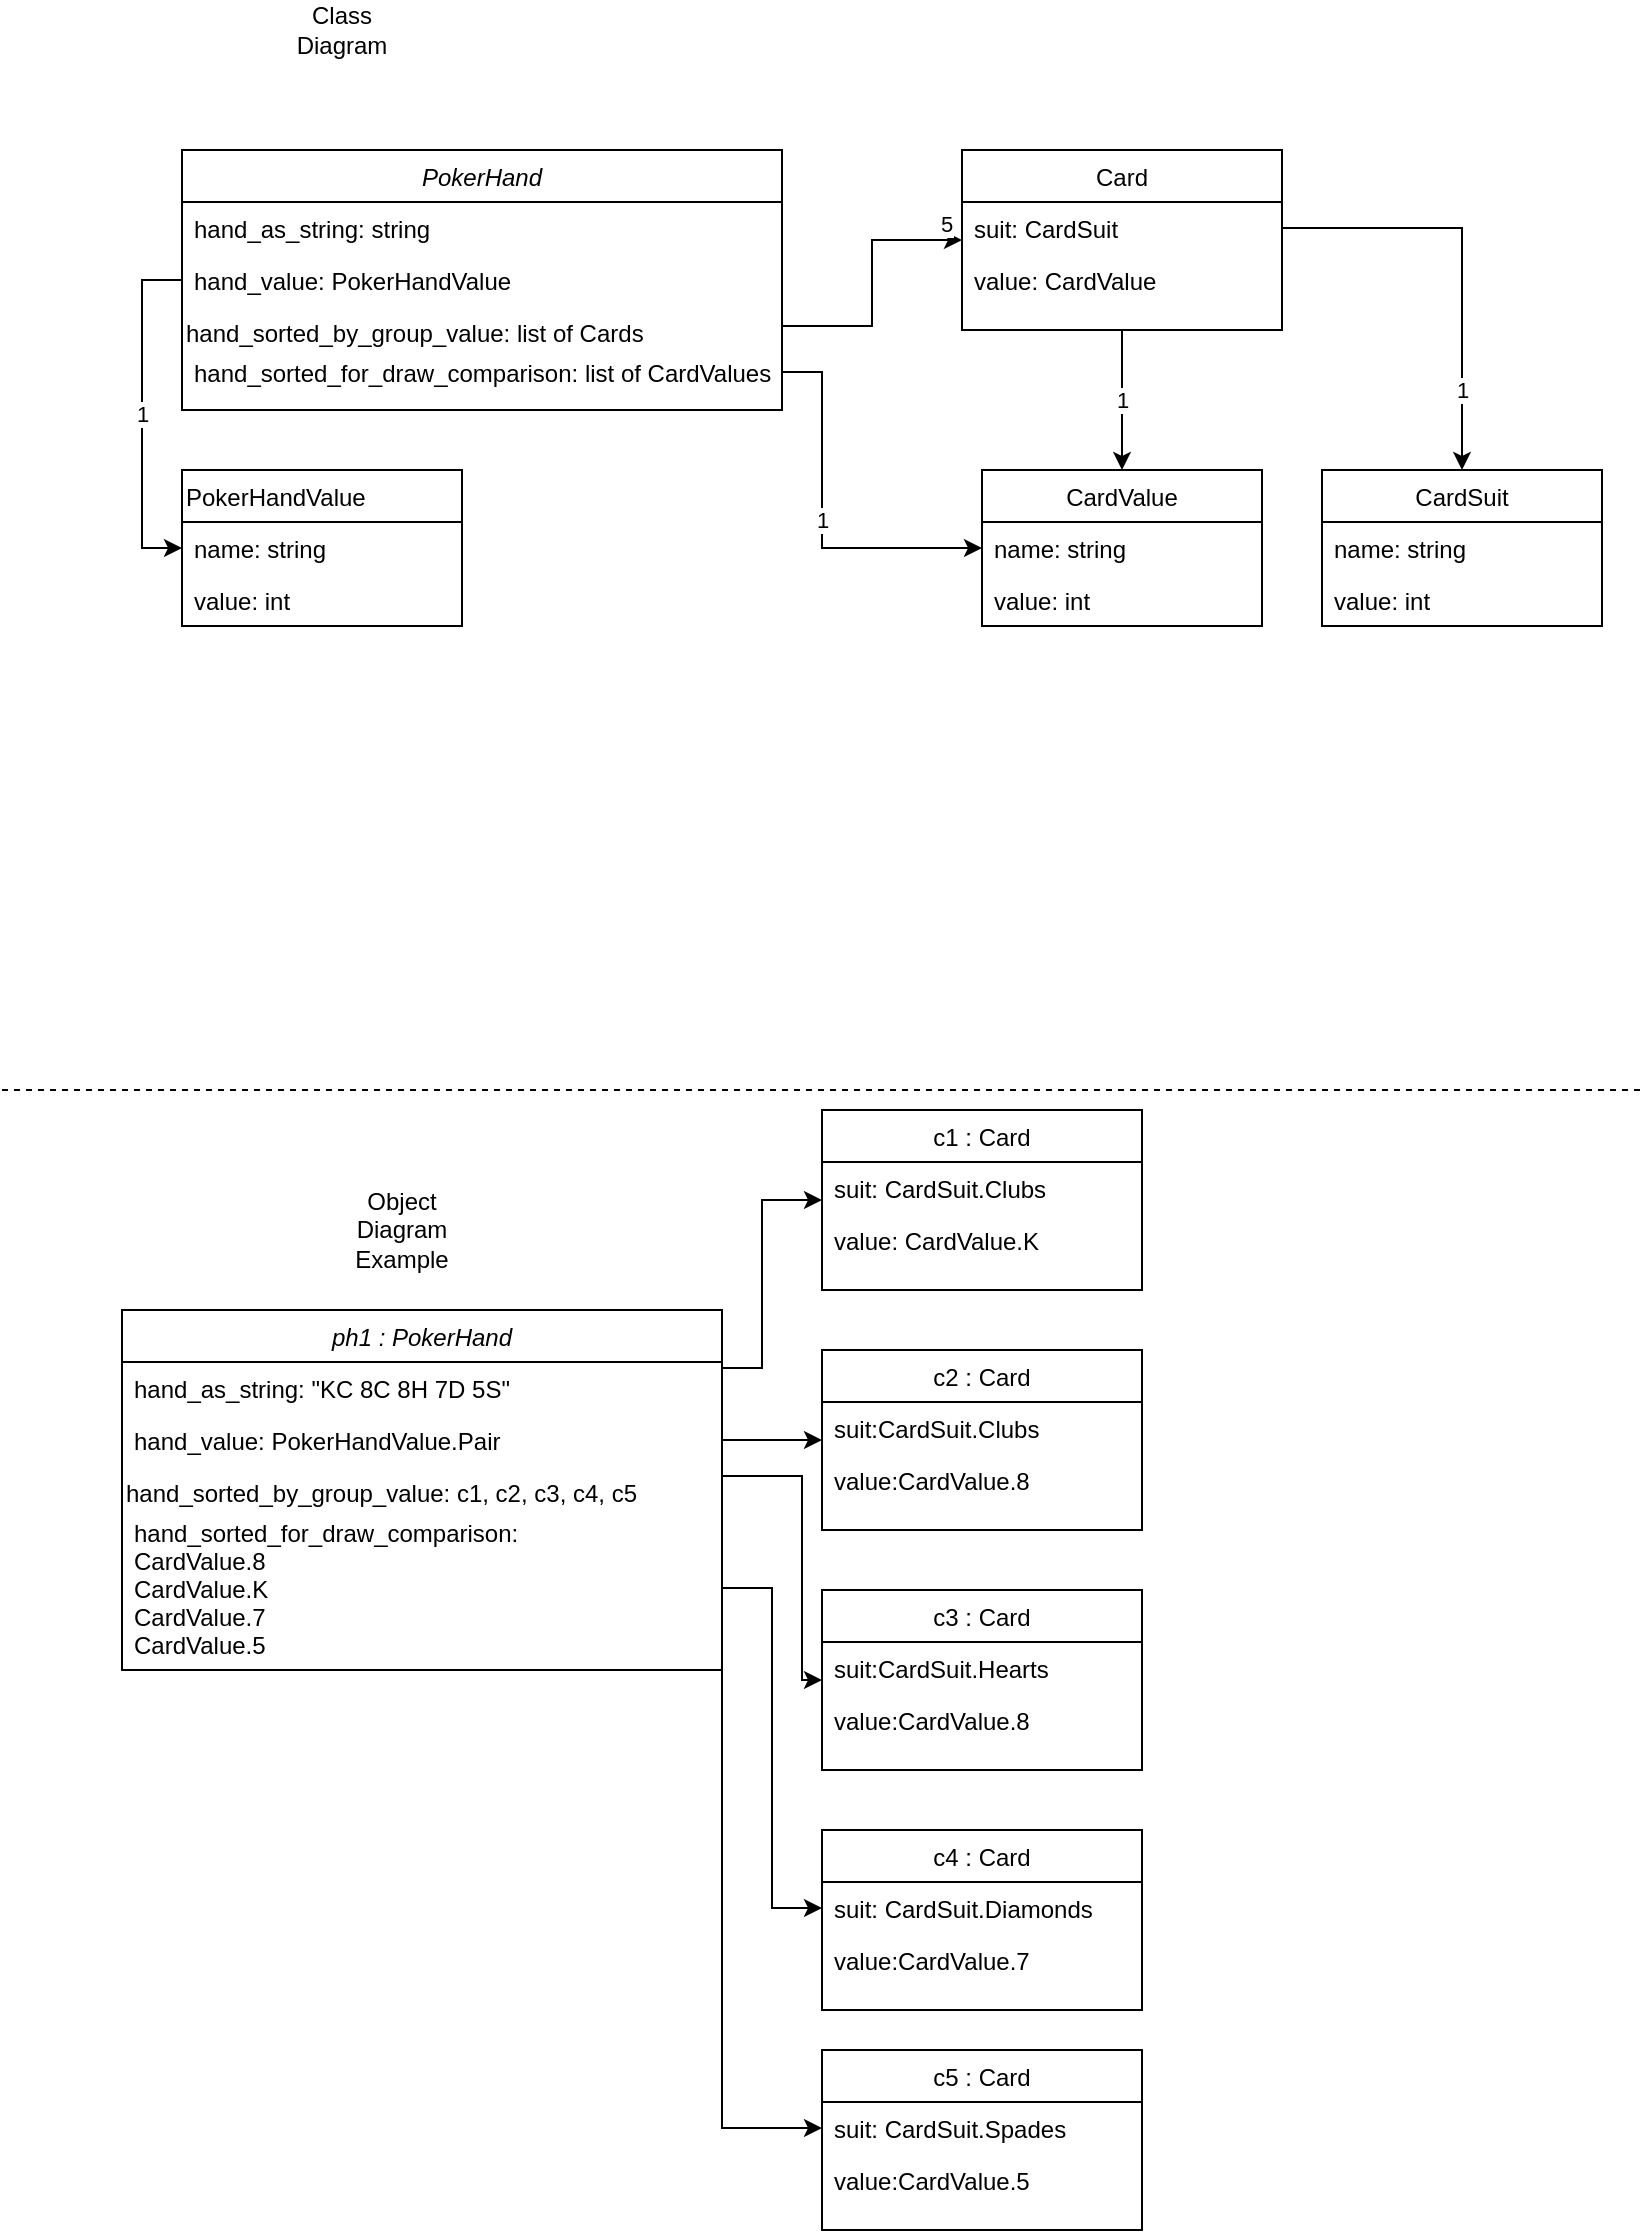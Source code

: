 <mxfile version="14.4.8" type="device"><diagram id="C5RBs43oDa-KdzZeNtuy" name="Page-1"><mxGraphModel dx="1208" dy="1145" grid="1" gridSize="10" guides="1" tooltips="1" connect="1" arrows="1" fold="1" page="1" pageScale="1" pageWidth="827" pageHeight="1169" math="0" shadow="0"><root><mxCell id="WIyWlLk6GJQsqaUBKTNV-0"/><mxCell id="WIyWlLk6GJQsqaUBKTNV-1" parent="WIyWlLk6GJQsqaUBKTNV-0"/><mxCell id="zkfFHV4jXpPFQw0GAbJ--0" value="PokerHand" style="swimlane;fontStyle=2;align=center;verticalAlign=top;childLayout=stackLayout;horizontal=1;startSize=26;horizontalStack=0;resizeParent=1;resizeLast=0;collapsible=1;marginBottom=0;rounded=0;shadow=0;strokeWidth=1;" parent="WIyWlLk6GJQsqaUBKTNV-1" vertex="1"><mxGeometry x="90" y="100" width="300" height="130" as="geometry"><mxRectangle x="230" y="140" width="160" height="26" as="alternateBounds"/></mxGeometry></mxCell><mxCell id="zkfFHV4jXpPFQw0GAbJ--1" value="hand_as_string: string" style="text;align=left;verticalAlign=top;spacingLeft=4;spacingRight=4;overflow=hidden;rotatable=0;points=[[0,0.5],[1,0.5]];portConstraint=eastwest;" parent="zkfFHV4jXpPFQw0GAbJ--0" vertex="1"><mxGeometry y="26" width="300" height="26" as="geometry"/></mxCell><mxCell id="zkfFHV4jXpPFQw0GAbJ--2" value="hand_value: PokerHandValue" style="text;align=left;verticalAlign=top;spacingLeft=4;spacingRight=4;overflow=hidden;rotatable=0;points=[[0,0.5],[1,0.5]];portConstraint=eastwest;rounded=0;shadow=0;html=0;" parent="zkfFHV4jXpPFQw0GAbJ--0" vertex="1"><mxGeometry y="52" width="300" height="26" as="geometry"/></mxCell><mxCell id="8wCl1A0Ak2-LHU2QA5Kj-1" value="hand_sorted_by_group_value: list of Cards" style="text;strokeColor=none;fillColor=none;align=left;verticalAlign=top;rounded=0;" vertex="1" parent="zkfFHV4jXpPFQw0GAbJ--0"><mxGeometry y="78" width="300" height="20" as="geometry"/></mxCell><mxCell id="zkfFHV4jXpPFQw0GAbJ--3" value="hand_sorted_for_draw_comparison: list of CardValues" style="text;align=left;verticalAlign=top;spacingLeft=4;spacingRight=4;overflow=hidden;rotatable=0;points=[[0,0.5],[1,0.5]];portConstraint=eastwest;rounded=0;shadow=0;html=0;" parent="zkfFHV4jXpPFQw0GAbJ--0" vertex="1"><mxGeometry y="98" width="300" height="26" as="geometry"/></mxCell><mxCell id="zkfFHV4jXpPFQw0GAbJ--17" value="Card" style="swimlane;fontStyle=0;align=center;verticalAlign=top;childLayout=stackLayout;horizontal=1;startSize=26;horizontalStack=0;resizeParent=1;resizeLast=0;collapsible=1;marginBottom=0;rounded=0;shadow=0;strokeWidth=1;" parent="WIyWlLk6GJQsqaUBKTNV-1" vertex="1"><mxGeometry x="480" y="100" width="160" height="90" as="geometry"><mxRectangle x="550" y="140" width="160" height="26" as="alternateBounds"/></mxGeometry></mxCell><mxCell id="zkfFHV4jXpPFQw0GAbJ--18" value="suit: CardSuit" style="text;align=left;verticalAlign=top;spacingLeft=4;spacingRight=4;overflow=hidden;rotatable=0;points=[[0,0.5],[1,0.5]];portConstraint=eastwest;" parent="zkfFHV4jXpPFQw0GAbJ--17" vertex="1"><mxGeometry y="26" width="160" height="26" as="geometry"/></mxCell><mxCell id="zkfFHV4jXpPFQw0GAbJ--19" value="value: CardValue" style="text;align=left;verticalAlign=top;spacingLeft=4;spacingRight=4;overflow=hidden;rotatable=0;points=[[0,0.5],[1,0.5]];portConstraint=eastwest;rounded=0;shadow=0;html=0;" parent="zkfFHV4jXpPFQw0GAbJ--17" vertex="1"><mxGeometry y="52" width="160" height="26" as="geometry"/></mxCell><mxCell id="8wCl1A0Ak2-LHU2QA5Kj-2" value="CardValue" style="swimlane;fontStyle=0;childLayout=stackLayout;horizontal=1;startSize=26;fillColor=none;horizontalStack=0;resizeParent=1;resizeParentMax=0;resizeLast=0;collapsible=1;marginBottom=0;" vertex="1" parent="WIyWlLk6GJQsqaUBKTNV-1"><mxGeometry x="490" y="260" width="140" height="78" as="geometry"/></mxCell><mxCell id="8wCl1A0Ak2-LHU2QA5Kj-3" value="name: string" style="text;strokeColor=none;fillColor=none;align=left;verticalAlign=top;spacingLeft=4;spacingRight=4;overflow=hidden;rotatable=0;points=[[0,0.5],[1,0.5]];portConstraint=eastwest;" vertex="1" parent="8wCl1A0Ak2-LHU2QA5Kj-2"><mxGeometry y="26" width="140" height="26" as="geometry"/></mxCell><mxCell id="8wCl1A0Ak2-LHU2QA5Kj-4" value="value: int" style="text;strokeColor=none;fillColor=none;align=left;verticalAlign=top;spacingLeft=4;spacingRight=4;overflow=hidden;rotatable=0;points=[[0,0.5],[1,0.5]];portConstraint=eastwest;" vertex="1" parent="8wCl1A0Ak2-LHU2QA5Kj-2"><mxGeometry y="52" width="140" height="26" as="geometry"/></mxCell><mxCell id="8wCl1A0Ak2-LHU2QA5Kj-11" value="CardSuit" style="swimlane;fontStyle=0;childLayout=stackLayout;horizontal=1;startSize=26;fillColor=none;horizontalStack=0;resizeParent=1;resizeParentMax=0;resizeLast=0;collapsible=1;marginBottom=0;" vertex="1" parent="WIyWlLk6GJQsqaUBKTNV-1"><mxGeometry x="660" y="260" width="140" height="78" as="geometry"/></mxCell><mxCell id="8wCl1A0Ak2-LHU2QA5Kj-12" value="name: string" style="text;strokeColor=none;fillColor=none;align=left;verticalAlign=top;spacingLeft=4;spacingRight=4;overflow=hidden;rotatable=0;points=[[0,0.5],[1,0.5]];portConstraint=eastwest;" vertex="1" parent="8wCl1A0Ak2-LHU2QA5Kj-11"><mxGeometry y="26" width="140" height="26" as="geometry"/></mxCell><mxCell id="8wCl1A0Ak2-LHU2QA5Kj-14" value="value: int" style="text;strokeColor=none;fillColor=none;align=left;verticalAlign=top;spacingLeft=4;spacingRight=4;overflow=hidden;rotatable=0;points=[[0,0.5],[1,0.5]];portConstraint=eastwest;" vertex="1" parent="8wCl1A0Ak2-LHU2QA5Kj-11"><mxGeometry y="52" width="140" height="26" as="geometry"/></mxCell><mxCell id="8wCl1A0Ak2-LHU2QA5Kj-27" value="PokerHandValue" style="swimlane;fontStyle=0;childLayout=stackLayout;horizontal=1;startSize=26;fillColor=none;horizontalStack=0;resizeParent=1;resizeParentMax=0;resizeLast=0;collapsible=1;marginBottom=0;align=left;html=0;" vertex="1" parent="WIyWlLk6GJQsqaUBKTNV-1"><mxGeometry x="90" y="260" width="140" height="78" as="geometry"/></mxCell><mxCell id="8wCl1A0Ak2-LHU2QA5Kj-28" value="name: string" style="text;strokeColor=none;fillColor=none;align=left;verticalAlign=top;spacingLeft=4;spacingRight=4;overflow=hidden;rotatable=0;points=[[0,0.5],[1,0.5]];portConstraint=eastwest;" vertex="1" parent="8wCl1A0Ak2-LHU2QA5Kj-27"><mxGeometry y="26" width="140" height="26" as="geometry"/></mxCell><mxCell id="8wCl1A0Ak2-LHU2QA5Kj-29" value="value: int" style="text;strokeColor=none;fillColor=none;align=left;verticalAlign=top;spacingLeft=4;spacingRight=4;overflow=hidden;rotatable=0;points=[[0,0.5],[1,0.5]];portConstraint=eastwest;" vertex="1" parent="8wCl1A0Ak2-LHU2QA5Kj-27"><mxGeometry y="52" width="140" height="26" as="geometry"/></mxCell><mxCell id="8wCl1A0Ak2-LHU2QA5Kj-38" value="1" style="edgeStyle=orthogonalEdgeStyle;rounded=0;orthogonalLoop=1;jettySize=auto;html=1;entryX=0;entryY=0.5;entryDx=0;entryDy=0;" edge="1" parent="WIyWlLk6GJQsqaUBKTNV-1" source="zkfFHV4jXpPFQw0GAbJ--2" target="8wCl1A0Ak2-LHU2QA5Kj-28"><mxGeometry relative="1" as="geometry"><mxPoint x="160" y="320" as="targetPoint"/><Array as="points"><mxPoint x="70" y="165"/><mxPoint x="70" y="299"/></Array></mxGeometry></mxCell><mxCell id="8wCl1A0Ak2-LHU2QA5Kj-40" value="5" style="edgeStyle=orthogonalEdgeStyle;rounded=0;orthogonalLoop=1;jettySize=auto;html=1;exitX=1;exitY=0.5;exitDx=0;exitDy=0;" edge="1" parent="WIyWlLk6GJQsqaUBKTNV-1" source="8wCl1A0Ak2-LHU2QA5Kj-1" target="zkfFHV4jXpPFQw0GAbJ--17"><mxGeometry x="0.875" y="8" relative="1" as="geometry"><mxPoint as="offset"/></mxGeometry></mxCell><mxCell id="8wCl1A0Ak2-LHU2QA5Kj-41" value="1" style="edgeStyle=orthogonalEdgeStyle;rounded=0;orthogonalLoop=1;jettySize=auto;html=1;exitX=1;exitY=0.5;exitDx=0;exitDy=0;" edge="1" parent="WIyWlLk6GJQsqaUBKTNV-1" source="zkfFHV4jXpPFQw0GAbJ--18" target="8wCl1A0Ak2-LHU2QA5Kj-11"><mxGeometry x="0.621" relative="1" as="geometry"><Array as="points"><mxPoint x="730" y="139"/></Array><mxPoint as="offset"/></mxGeometry></mxCell><mxCell id="8wCl1A0Ak2-LHU2QA5Kj-42" value="1" style="edgeStyle=orthogonalEdgeStyle;rounded=0;orthogonalLoop=1;jettySize=auto;html=1;exitX=0.5;exitY=1;exitDx=0;exitDy=0;" edge="1" parent="WIyWlLk6GJQsqaUBKTNV-1" source="zkfFHV4jXpPFQw0GAbJ--17" target="8wCl1A0Ak2-LHU2QA5Kj-2"><mxGeometry relative="1" as="geometry"/></mxCell><mxCell id="8wCl1A0Ak2-LHU2QA5Kj-43" value="1" style="edgeStyle=orthogonalEdgeStyle;rounded=0;orthogonalLoop=1;jettySize=auto;html=1;entryX=0;entryY=0.5;entryDx=0;entryDy=0;" edge="1" parent="WIyWlLk6GJQsqaUBKTNV-1" source="zkfFHV4jXpPFQw0GAbJ--3" target="8wCl1A0Ak2-LHU2QA5Kj-3"><mxGeometry relative="1" as="geometry"><Array as="points"><mxPoint x="410" y="211"/><mxPoint x="410" y="299"/></Array></mxGeometry></mxCell><mxCell id="8wCl1A0Ak2-LHU2QA5Kj-44" value="" style="endArrow=none;dashed=1;html=1;" edge="1" parent="WIyWlLk6GJQsqaUBKTNV-1"><mxGeometry width="50" height="50" relative="1" as="geometry"><mxPoint y="570" as="sourcePoint"/><mxPoint x="820" y="570" as="targetPoint"/><Array as="points"><mxPoint y="570"/></Array></mxGeometry></mxCell><mxCell id="8wCl1A0Ak2-LHU2QA5Kj-73" style="edgeStyle=orthogonalEdgeStyle;rounded=0;orthogonalLoop=1;jettySize=auto;html=1;exitX=1;exitY=1;exitDx=0;exitDy=0;" edge="1" parent="WIyWlLk6GJQsqaUBKTNV-1" source="8wCl1A0Ak2-LHU2QA5Kj-45" target="8wCl1A0Ak2-LHU2QA5Kj-66"><mxGeometry relative="1" as="geometry"/></mxCell><mxCell id="8wCl1A0Ak2-LHU2QA5Kj-45" value="ph1 : PokerHand" style="swimlane;fontStyle=2;align=center;verticalAlign=top;childLayout=stackLayout;horizontal=1;startSize=26;horizontalStack=0;resizeParent=1;resizeLast=0;collapsible=1;marginBottom=0;rounded=0;shadow=0;strokeWidth=1;" vertex="1" parent="WIyWlLk6GJQsqaUBKTNV-1"><mxGeometry x="60" y="680" width="300" height="180" as="geometry"><mxRectangle x="230" y="140" width="160" height="26" as="alternateBounds"/></mxGeometry></mxCell><mxCell id="8wCl1A0Ak2-LHU2QA5Kj-46" value="hand_as_string: &quot;KC 8C 8H 7D 5S&quot;" style="text;align=left;verticalAlign=top;spacingLeft=4;spacingRight=4;overflow=hidden;rotatable=0;points=[[0,0.5],[1,0.5]];portConstraint=eastwest;" vertex="1" parent="8wCl1A0Ak2-LHU2QA5Kj-45"><mxGeometry y="26" width="300" height="26" as="geometry"/></mxCell><mxCell id="8wCl1A0Ak2-LHU2QA5Kj-47" value="hand_value: PokerHandValue.Pair" style="text;align=left;verticalAlign=top;spacingLeft=4;spacingRight=4;overflow=hidden;rotatable=0;points=[[0,0.5],[1,0.5]];portConstraint=eastwest;rounded=0;shadow=0;html=0;" vertex="1" parent="8wCl1A0Ak2-LHU2QA5Kj-45"><mxGeometry y="52" width="300" height="26" as="geometry"/></mxCell><mxCell id="8wCl1A0Ak2-LHU2QA5Kj-48" value="hand_sorted_by_group_value: c1, c2, c3, c4, c5" style="text;strokeColor=none;fillColor=none;align=left;verticalAlign=top;rounded=0;" vertex="1" parent="8wCl1A0Ak2-LHU2QA5Kj-45"><mxGeometry y="78" width="300" height="20" as="geometry"/></mxCell><mxCell id="8wCl1A0Ak2-LHU2QA5Kj-49" value="hand_sorted_for_draw_comparison:&#10;CardValue.8&#10;CardValue.K&#10;CardValue.7&#10;CardValue.5" style="text;align=left;verticalAlign=top;spacingLeft=4;spacingRight=4;overflow=hidden;rotatable=0;points=[[0,0.5],[1,0.5]];portConstraint=eastwest;rounded=0;shadow=0;html=0;" vertex="1" parent="8wCl1A0Ak2-LHU2QA5Kj-45"><mxGeometry y="98" width="300" height="82" as="geometry"/></mxCell><mxCell id="8wCl1A0Ak2-LHU2QA5Kj-53" value="c1 : Card" style="swimlane;fontStyle=0;align=center;verticalAlign=top;childLayout=stackLayout;horizontal=1;startSize=26;horizontalStack=0;resizeParent=1;resizeLast=0;collapsible=1;marginBottom=0;rounded=0;shadow=0;strokeWidth=1;" vertex="1" parent="WIyWlLk6GJQsqaUBKTNV-1"><mxGeometry x="410" y="580" width="160" height="90" as="geometry"><mxRectangle x="550" y="140" width="160" height="26" as="alternateBounds"/></mxGeometry></mxCell><mxCell id="8wCl1A0Ak2-LHU2QA5Kj-54" value="suit: CardSuit.Clubs" style="text;align=left;verticalAlign=top;spacingLeft=4;spacingRight=4;overflow=hidden;rotatable=0;points=[[0,0.5],[1,0.5]];portConstraint=eastwest;" vertex="1" parent="8wCl1A0Ak2-LHU2QA5Kj-53"><mxGeometry y="26" width="160" height="26" as="geometry"/></mxCell><mxCell id="8wCl1A0Ak2-LHU2QA5Kj-55" value="value: CardValue.K" style="text;align=left;verticalAlign=top;spacingLeft=4;spacingRight=4;overflow=hidden;rotatable=0;points=[[0,0.5],[1,0.5]];portConstraint=eastwest;rounded=0;shadow=0;html=0;" vertex="1" parent="8wCl1A0Ak2-LHU2QA5Kj-53"><mxGeometry y="52" width="160" height="26" as="geometry"/></mxCell><mxCell id="8wCl1A0Ak2-LHU2QA5Kj-56" value="c2 : Card" style="swimlane;fontStyle=0;align=center;verticalAlign=top;childLayout=stackLayout;horizontal=1;startSize=26;horizontalStack=0;resizeParent=1;resizeLast=0;collapsible=1;marginBottom=0;rounded=0;shadow=0;strokeWidth=1;" vertex="1" parent="WIyWlLk6GJQsqaUBKTNV-1"><mxGeometry x="410" y="700" width="160" height="90" as="geometry"><mxRectangle x="550" y="140" width="160" height="26" as="alternateBounds"/></mxGeometry></mxCell><mxCell id="8wCl1A0Ak2-LHU2QA5Kj-57" value="suit:CardSuit.Clubs" style="text;align=left;verticalAlign=top;spacingLeft=4;spacingRight=4;overflow=hidden;rotatable=0;points=[[0,0.5],[1,0.5]];portConstraint=eastwest;" vertex="1" parent="8wCl1A0Ak2-LHU2QA5Kj-56"><mxGeometry y="26" width="160" height="26" as="geometry"/></mxCell><mxCell id="8wCl1A0Ak2-LHU2QA5Kj-58" value="value:CardValue.8" style="text;align=left;verticalAlign=top;spacingLeft=4;spacingRight=4;overflow=hidden;rotatable=0;points=[[0,0.5],[1,0.5]];portConstraint=eastwest;rounded=0;shadow=0;html=0;" vertex="1" parent="8wCl1A0Ak2-LHU2QA5Kj-56"><mxGeometry y="52" width="160" height="26" as="geometry"/></mxCell><mxCell id="8wCl1A0Ak2-LHU2QA5Kj-59" value="c3 : Card" style="swimlane;fontStyle=0;align=center;verticalAlign=top;childLayout=stackLayout;horizontal=1;startSize=26;horizontalStack=0;resizeParent=1;resizeLast=0;collapsible=1;marginBottom=0;rounded=0;shadow=0;strokeWidth=1;" vertex="1" parent="WIyWlLk6GJQsqaUBKTNV-1"><mxGeometry x="410" y="820" width="160" height="90" as="geometry"><mxRectangle x="550" y="140" width="160" height="26" as="alternateBounds"/></mxGeometry></mxCell><mxCell id="8wCl1A0Ak2-LHU2QA5Kj-60" value="suit:CardSuit.Hearts" style="text;align=left;verticalAlign=top;spacingLeft=4;spacingRight=4;overflow=hidden;rotatable=0;points=[[0,0.5],[1,0.5]];portConstraint=eastwest;" vertex="1" parent="8wCl1A0Ak2-LHU2QA5Kj-59"><mxGeometry y="26" width="160" height="26" as="geometry"/></mxCell><mxCell id="8wCl1A0Ak2-LHU2QA5Kj-61" value="value:CardValue.8" style="text;align=left;verticalAlign=top;spacingLeft=4;spacingRight=4;overflow=hidden;rotatable=0;points=[[0,0.5],[1,0.5]];portConstraint=eastwest;rounded=0;shadow=0;html=0;" vertex="1" parent="8wCl1A0Ak2-LHU2QA5Kj-59"><mxGeometry y="52" width="160" height="26" as="geometry"/></mxCell><mxCell id="8wCl1A0Ak2-LHU2QA5Kj-62" value="c4 : Card" style="swimlane;fontStyle=0;align=center;verticalAlign=top;childLayout=stackLayout;horizontal=1;startSize=26;horizontalStack=0;resizeParent=1;resizeLast=0;collapsible=1;marginBottom=0;rounded=0;shadow=0;strokeWidth=1;" vertex="1" parent="WIyWlLk6GJQsqaUBKTNV-1"><mxGeometry x="410" y="940" width="160" height="90" as="geometry"><mxRectangle x="550" y="140" width="160" height="26" as="alternateBounds"/></mxGeometry></mxCell><mxCell id="8wCl1A0Ak2-LHU2QA5Kj-63" value="suit: CardSuit.Diamonds" style="text;align=left;verticalAlign=top;spacingLeft=4;spacingRight=4;overflow=hidden;rotatable=0;points=[[0,0.5],[1,0.5]];portConstraint=eastwest;" vertex="1" parent="8wCl1A0Ak2-LHU2QA5Kj-62"><mxGeometry y="26" width="160" height="26" as="geometry"/></mxCell><mxCell id="8wCl1A0Ak2-LHU2QA5Kj-64" value="value:CardValue.7" style="text;align=left;verticalAlign=top;spacingLeft=4;spacingRight=4;overflow=hidden;rotatable=0;points=[[0,0.5],[1,0.5]];portConstraint=eastwest;rounded=0;shadow=0;html=0;" vertex="1" parent="8wCl1A0Ak2-LHU2QA5Kj-62"><mxGeometry y="52" width="160" height="26" as="geometry"/></mxCell><mxCell id="8wCl1A0Ak2-LHU2QA5Kj-65" value="c5 : Card" style="swimlane;fontStyle=0;align=center;verticalAlign=top;childLayout=stackLayout;horizontal=1;startSize=26;horizontalStack=0;resizeParent=1;resizeLast=0;collapsible=1;marginBottom=0;rounded=0;shadow=0;strokeWidth=1;" vertex="1" parent="WIyWlLk6GJQsqaUBKTNV-1"><mxGeometry x="410" y="1050" width="160" height="90" as="geometry"><mxRectangle x="550" y="140" width="160" height="26" as="alternateBounds"/></mxGeometry></mxCell><mxCell id="8wCl1A0Ak2-LHU2QA5Kj-66" value="suit: CardSuit.Spades" style="text;align=left;verticalAlign=top;spacingLeft=4;spacingRight=4;overflow=hidden;rotatable=0;points=[[0,0.5],[1,0.5]];portConstraint=eastwest;" vertex="1" parent="8wCl1A0Ak2-LHU2QA5Kj-65"><mxGeometry y="26" width="160" height="26" as="geometry"/></mxCell><mxCell id="8wCl1A0Ak2-LHU2QA5Kj-67" value="value:CardValue.5" style="text;align=left;verticalAlign=top;spacingLeft=4;spacingRight=4;overflow=hidden;rotatable=0;points=[[0,0.5],[1,0.5]];portConstraint=eastwest;rounded=0;shadow=0;html=0;" vertex="1" parent="8wCl1A0Ak2-LHU2QA5Kj-65"><mxGeometry y="52" width="160" height="26" as="geometry"/></mxCell><mxCell id="8wCl1A0Ak2-LHU2QA5Kj-69" style="edgeStyle=orthogonalEdgeStyle;rounded=0;orthogonalLoop=1;jettySize=auto;html=1;" edge="1" parent="WIyWlLk6GJQsqaUBKTNV-1" source="8wCl1A0Ak2-LHU2QA5Kj-46" target="8wCl1A0Ak2-LHU2QA5Kj-53"><mxGeometry relative="1" as="geometry"><Array as="points"><mxPoint x="380" y="709"/><mxPoint x="380" y="625"/></Array></mxGeometry></mxCell><mxCell id="8wCl1A0Ak2-LHU2QA5Kj-70" style="edgeStyle=orthogonalEdgeStyle;rounded=0;orthogonalLoop=1;jettySize=auto;html=1;exitX=1;exitY=0.5;exitDx=0;exitDy=0;" edge="1" parent="WIyWlLk6GJQsqaUBKTNV-1" source="8wCl1A0Ak2-LHU2QA5Kj-47" target="8wCl1A0Ak2-LHU2QA5Kj-56"><mxGeometry relative="1" as="geometry"/></mxCell><mxCell id="8wCl1A0Ak2-LHU2QA5Kj-71" style="edgeStyle=orthogonalEdgeStyle;rounded=0;orthogonalLoop=1;jettySize=auto;html=1;exitX=1;exitY=0.25;exitDx=0;exitDy=0;" edge="1" parent="WIyWlLk6GJQsqaUBKTNV-1" source="8wCl1A0Ak2-LHU2QA5Kj-48" target="8wCl1A0Ak2-LHU2QA5Kj-59"><mxGeometry relative="1" as="geometry"><Array as="points"><mxPoint x="400" y="763"/><mxPoint x="400" y="865"/></Array></mxGeometry></mxCell><mxCell id="8wCl1A0Ak2-LHU2QA5Kj-72" style="edgeStyle=orthogonalEdgeStyle;rounded=0;orthogonalLoop=1;jettySize=auto;html=1;exitX=1;exitY=0.5;exitDx=0;exitDy=0;" edge="1" parent="WIyWlLk6GJQsqaUBKTNV-1" source="8wCl1A0Ak2-LHU2QA5Kj-49" target="8wCl1A0Ak2-LHU2QA5Kj-63"><mxGeometry relative="1" as="geometry"/></mxCell><mxCell id="8wCl1A0Ak2-LHU2QA5Kj-77" value="Object Diagram Example" style="text;html=1;strokeColor=none;fillColor=none;align=center;verticalAlign=middle;whiteSpace=wrap;rounded=0;" vertex="1" parent="WIyWlLk6GJQsqaUBKTNV-1"><mxGeometry x="180" y="630" width="40" height="20" as="geometry"/></mxCell><mxCell id="8wCl1A0Ak2-LHU2QA5Kj-78" value="Class Diagram" style="text;html=1;strokeColor=none;fillColor=none;align=center;verticalAlign=middle;whiteSpace=wrap;rounded=0;" vertex="1" parent="WIyWlLk6GJQsqaUBKTNV-1"><mxGeometry x="150" y="30" width="40" height="20" as="geometry"/></mxCell></root></mxGraphModel></diagram></mxfile>
